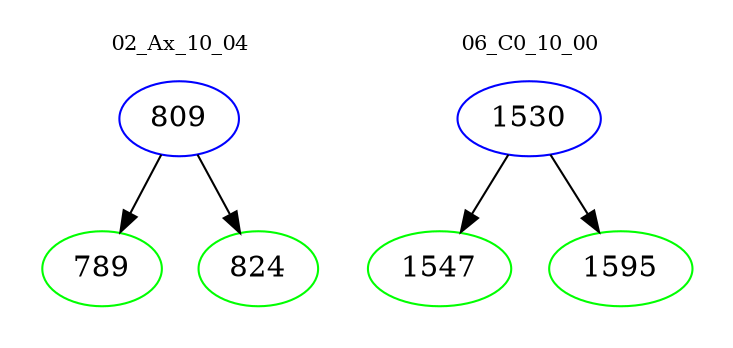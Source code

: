 digraph{
subgraph cluster_0 {
color = white
label = "02_Ax_10_04";
fontsize=10;
T0_809 [label="809", color="blue"]
T0_809 -> T0_789 [color="black"]
T0_789 [label="789", color="green"]
T0_809 -> T0_824 [color="black"]
T0_824 [label="824", color="green"]
}
subgraph cluster_1 {
color = white
label = "06_C0_10_00";
fontsize=10;
T1_1530 [label="1530", color="blue"]
T1_1530 -> T1_1547 [color="black"]
T1_1547 [label="1547", color="green"]
T1_1530 -> T1_1595 [color="black"]
T1_1595 [label="1595", color="green"]
}
}
